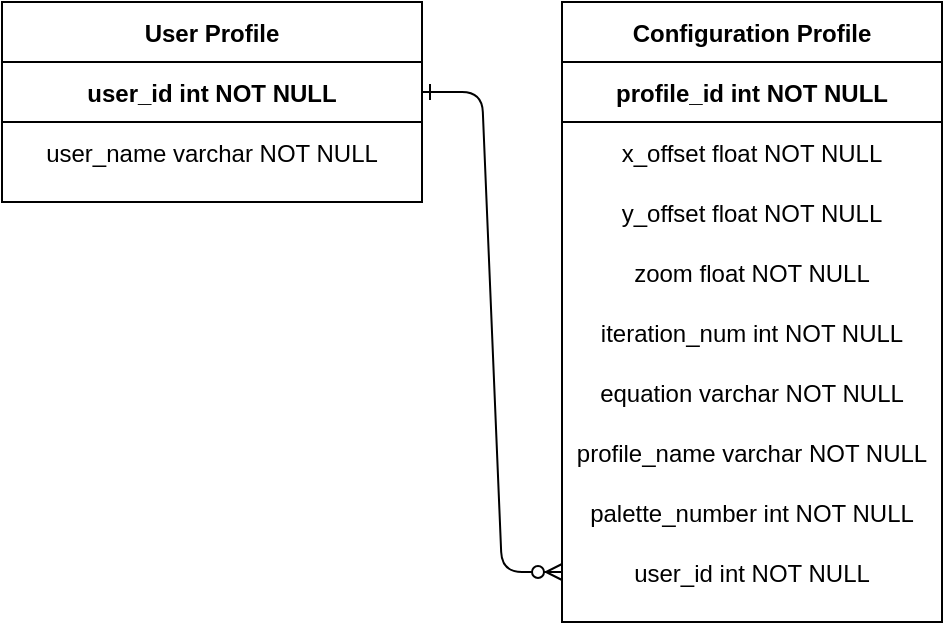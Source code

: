 <mxfile version="13.7.9" type="device"><diagram id="R2lEEEUBdFMjLlhIrx00" name="Page-1"><mxGraphModel dx="788" dy="497" grid="1" gridSize="10" guides="1" tooltips="1" connect="1" arrows="1" fold="1" page="1" pageScale="1" pageWidth="850" pageHeight="1100" math="0" shadow="0" extFonts="Permanent Marker^https://fonts.googleapis.com/css?family=Permanent+Marker"><root><mxCell id="0"/><mxCell id="1" parent="0"/><mxCell id="C-vyLk0tnHw3VtMMgP7b-1" value="" style="edgeStyle=entityRelationEdgeStyle;endArrow=ERzeroToMany;startArrow=ERone;endFill=1;startFill=0;entryX=0;entryY=0.5;entryDx=0;entryDy=0;" parent="1" source="C-vyLk0tnHw3VtMMgP7b-24" target="zl040zOs5lS4V0RFZyeT-11" edge="1"><mxGeometry width="100" height="100" relative="1" as="geometry"><mxPoint x="340" y="720" as="sourcePoint"/><mxPoint x="440" y="620" as="targetPoint"/></mxGeometry></mxCell><mxCell id="C-vyLk0tnHw3VtMMgP7b-2" value="Configuration Profile" style="shape=table;startSize=30;container=1;collapsible=1;childLayout=tableLayout;fixedRows=1;rowLines=0;fontStyle=1;align=center;resizeLast=1;columnLines=0;" parent="1" vertex="1"><mxGeometry x="450" y="120" width="190" height="310" as="geometry"/></mxCell><mxCell id="C-vyLk0tnHw3VtMMgP7b-3" value="" style="shape=partialRectangle;collapsible=0;dropTarget=0;pointerEvents=0;fillColor=none;points=[[0,0.5],[1,0.5]];portConstraint=eastwest;top=0;left=0;right=0;bottom=1;" parent="C-vyLk0tnHw3VtMMgP7b-2" vertex="1"><mxGeometry y="30" width="190" height="30" as="geometry"/></mxCell><mxCell id="C-vyLk0tnHw3VtMMgP7b-4" value="profile_id int NOT NULL" style="shape=partialRectangle;overflow=hidden;connectable=0;fillColor=none;top=0;left=0;bottom=0;right=0;fontStyle=1;" parent="C-vyLk0tnHw3VtMMgP7b-3" vertex="1"><mxGeometry width="190" height="30" as="geometry"/></mxCell><mxCell id="C-vyLk0tnHw3VtMMgP7b-6" value="" style="shape=partialRectangle;collapsible=0;dropTarget=0;pointerEvents=0;fillColor=none;points=[[0,0.5],[1,0.5]];portConstraint=eastwest;top=0;left=0;right=0;bottom=0;" parent="C-vyLk0tnHw3VtMMgP7b-2" vertex="1"><mxGeometry y="60" width="190" height="30" as="geometry"/></mxCell><mxCell id="C-vyLk0tnHw3VtMMgP7b-7" value="x_offset float NOT NULL" style="shape=partialRectangle;overflow=hidden;connectable=0;fillColor=none;top=0;left=0;bottom=0;right=0;" parent="C-vyLk0tnHw3VtMMgP7b-6" vertex="1"><mxGeometry width="190" height="30" as="geometry"/></mxCell><mxCell id="C-vyLk0tnHw3VtMMgP7b-9" value="" style="shape=partialRectangle;collapsible=0;dropTarget=0;pointerEvents=0;fillColor=none;points=[[0,0.5],[1,0.5]];portConstraint=eastwest;top=0;left=0;right=0;bottom=0;" parent="C-vyLk0tnHw3VtMMgP7b-2" vertex="1"><mxGeometry y="90" width="190" height="30" as="geometry"/></mxCell><mxCell id="C-vyLk0tnHw3VtMMgP7b-10" value="y_offset float NOT NULL" style="shape=partialRectangle;overflow=hidden;connectable=0;fillColor=none;top=0;left=0;bottom=0;right=0;" parent="C-vyLk0tnHw3VtMMgP7b-9" vertex="1"><mxGeometry width="190" height="30" as="geometry"/></mxCell><mxCell id="zl040zOs5lS4V0RFZyeT-1" value="" style="shape=partialRectangle;collapsible=0;dropTarget=0;pointerEvents=0;fillColor=none;points=[[0,0.5],[1,0.5]];portConstraint=eastwest;top=0;left=0;right=0;bottom=0;" vertex="1" parent="C-vyLk0tnHw3VtMMgP7b-2"><mxGeometry y="120" width="190" height="30" as="geometry"/></mxCell><mxCell id="zl040zOs5lS4V0RFZyeT-2" value="zoom float NOT NULL" style="shape=partialRectangle;overflow=hidden;connectable=0;fillColor=none;top=0;left=0;bottom=0;right=0;" vertex="1" parent="zl040zOs5lS4V0RFZyeT-1"><mxGeometry width="190" height="30" as="geometry"/></mxCell><mxCell id="zl040zOs5lS4V0RFZyeT-3" value="" style="shape=partialRectangle;collapsible=0;dropTarget=0;pointerEvents=0;fillColor=none;points=[[0,0.5],[1,0.5]];portConstraint=eastwest;top=0;left=0;right=0;bottom=0;" vertex="1" parent="C-vyLk0tnHw3VtMMgP7b-2"><mxGeometry y="150" width="190" height="30" as="geometry"/></mxCell><mxCell id="zl040zOs5lS4V0RFZyeT-4" value="iteration_num int NOT NULL" style="shape=partialRectangle;overflow=hidden;connectable=0;fillColor=none;top=0;left=0;bottom=0;right=0;" vertex="1" parent="zl040zOs5lS4V0RFZyeT-3"><mxGeometry width="190" height="30" as="geometry"/></mxCell><mxCell id="zl040zOs5lS4V0RFZyeT-5" value="" style="shape=partialRectangle;collapsible=0;dropTarget=0;pointerEvents=0;fillColor=none;points=[[0,0.5],[1,0.5]];portConstraint=eastwest;top=0;left=0;right=0;bottom=0;" vertex="1" parent="C-vyLk0tnHw3VtMMgP7b-2"><mxGeometry y="180" width="190" height="30" as="geometry"/></mxCell><mxCell id="zl040zOs5lS4V0RFZyeT-6" value="equation varchar NOT NULL" style="shape=partialRectangle;overflow=hidden;connectable=0;fillColor=none;top=0;left=0;bottom=0;right=0;" vertex="1" parent="zl040zOs5lS4V0RFZyeT-5"><mxGeometry width="190" height="30" as="geometry"/></mxCell><mxCell id="zl040zOs5lS4V0RFZyeT-7" value="" style="shape=partialRectangle;collapsible=0;dropTarget=0;pointerEvents=0;fillColor=none;points=[[0,0.5],[1,0.5]];portConstraint=eastwest;top=0;left=0;right=0;bottom=0;" vertex="1" parent="C-vyLk0tnHw3VtMMgP7b-2"><mxGeometry y="210" width="190" height="30" as="geometry"/></mxCell><mxCell id="zl040zOs5lS4V0RFZyeT-8" value="profile_name varchar NOT NULL" style="shape=partialRectangle;overflow=hidden;connectable=0;fillColor=none;top=0;left=0;bottom=0;right=0;" vertex="1" parent="zl040zOs5lS4V0RFZyeT-7"><mxGeometry width="190" height="30" as="geometry"/></mxCell><mxCell id="zl040zOs5lS4V0RFZyeT-9" value="" style="shape=partialRectangle;collapsible=0;dropTarget=0;pointerEvents=0;fillColor=none;points=[[0,0.5],[1,0.5]];portConstraint=eastwest;top=0;left=0;right=0;bottom=0;" vertex="1" parent="C-vyLk0tnHw3VtMMgP7b-2"><mxGeometry y="240" width="190" height="30" as="geometry"/></mxCell><mxCell id="zl040zOs5lS4V0RFZyeT-10" value="palette_number int NOT NULL" style="shape=partialRectangle;overflow=hidden;connectable=0;fillColor=none;top=0;left=0;bottom=0;right=0;" vertex="1" parent="zl040zOs5lS4V0RFZyeT-9"><mxGeometry width="190" height="30" as="geometry"/></mxCell><mxCell id="zl040zOs5lS4V0RFZyeT-11" value="" style="shape=partialRectangle;collapsible=0;dropTarget=0;pointerEvents=0;fillColor=none;points=[[0,0.5],[1,0.5]];portConstraint=eastwest;top=0;left=0;right=0;bottom=0;" vertex="1" parent="C-vyLk0tnHw3VtMMgP7b-2"><mxGeometry y="270" width="190" height="30" as="geometry"/></mxCell><mxCell id="zl040zOs5lS4V0RFZyeT-12" value="user_id int NOT NULL" style="shape=partialRectangle;overflow=hidden;connectable=0;fillColor=none;top=0;left=0;bottom=0;right=0;" vertex="1" parent="zl040zOs5lS4V0RFZyeT-11"><mxGeometry width="190" height="30" as="geometry"/></mxCell><mxCell id="C-vyLk0tnHw3VtMMgP7b-23" value="User Profile" style="shape=table;startSize=30;container=1;collapsible=1;childLayout=tableLayout;fixedRows=1;rowLines=0;fontStyle=1;align=center;resizeLast=1;" parent="1" vertex="1"><mxGeometry x="170" y="120" width="210" height="100" as="geometry"/></mxCell><mxCell id="C-vyLk0tnHw3VtMMgP7b-24" value="" style="shape=partialRectangle;collapsible=0;dropTarget=0;pointerEvents=0;fillColor=none;points=[[0,0.5],[1,0.5]];portConstraint=eastwest;top=0;left=0;right=0;bottom=1;" parent="C-vyLk0tnHw3VtMMgP7b-23" vertex="1"><mxGeometry y="30" width="210" height="30" as="geometry"/></mxCell><mxCell id="C-vyLk0tnHw3VtMMgP7b-25" value="user_id int NOT NULL" style="shape=partialRectangle;overflow=hidden;connectable=0;fillColor=none;top=0;left=0;bottom=0;right=0;fontStyle=1;" parent="C-vyLk0tnHw3VtMMgP7b-24" vertex="1"><mxGeometry width="210" height="30" as="geometry"/></mxCell><mxCell id="C-vyLk0tnHw3VtMMgP7b-27" value="" style="shape=partialRectangle;collapsible=0;dropTarget=0;pointerEvents=0;fillColor=none;points=[[0,0.5],[1,0.5]];portConstraint=eastwest;top=0;left=0;right=0;bottom=0;" parent="C-vyLk0tnHw3VtMMgP7b-23" vertex="1"><mxGeometry y="60" width="210" height="30" as="geometry"/></mxCell><mxCell id="C-vyLk0tnHw3VtMMgP7b-28" value="user_name varchar NOT NULL" style="shape=partialRectangle;overflow=hidden;connectable=0;fillColor=none;top=0;left=0;bottom=0;right=0;" parent="C-vyLk0tnHw3VtMMgP7b-27" vertex="1"><mxGeometry width="210" height="30" as="geometry"/></mxCell></root></mxGraphModel></diagram></mxfile>